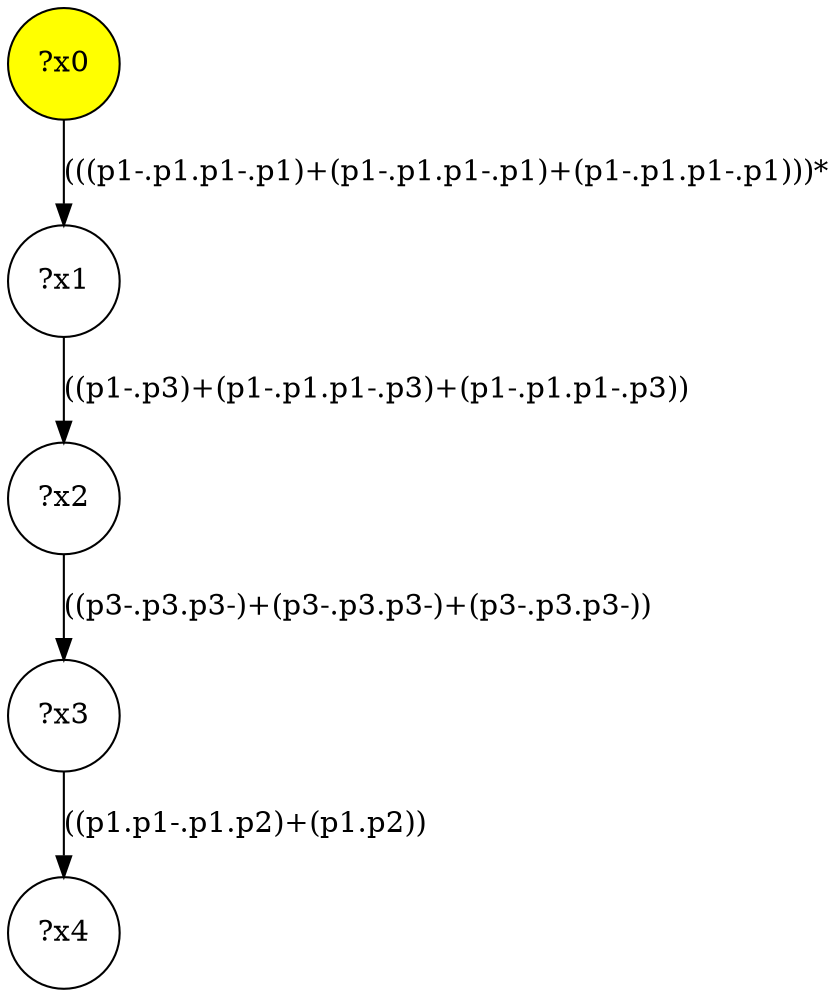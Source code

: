 digraph g {
	x0 [fillcolor="yellow", style="filled," shape=circle, label="?x0"];
	x1 [shape=circle, label="?x1"];
	x0 -> x1 [label="(((p1-.p1.p1-.p1)+(p1-.p1.p1-.p1)+(p1-.p1.p1-.p1)))*"];
	x2 [shape=circle, label="?x2"];
	x1 -> x2 [label="((p1-.p3)+(p1-.p1.p1-.p3)+(p1-.p1.p1-.p3))"];
	x3 [shape=circle, label="?x3"];
	x2 -> x3 [label="((p3-.p3.p3-)+(p3-.p3.p3-)+(p3-.p3.p3-))"];
	x4 [shape=circle, label="?x4"];
	x3 -> x4 [label="((p1.p1-.p1.p2)+(p1.p2))"];
}
